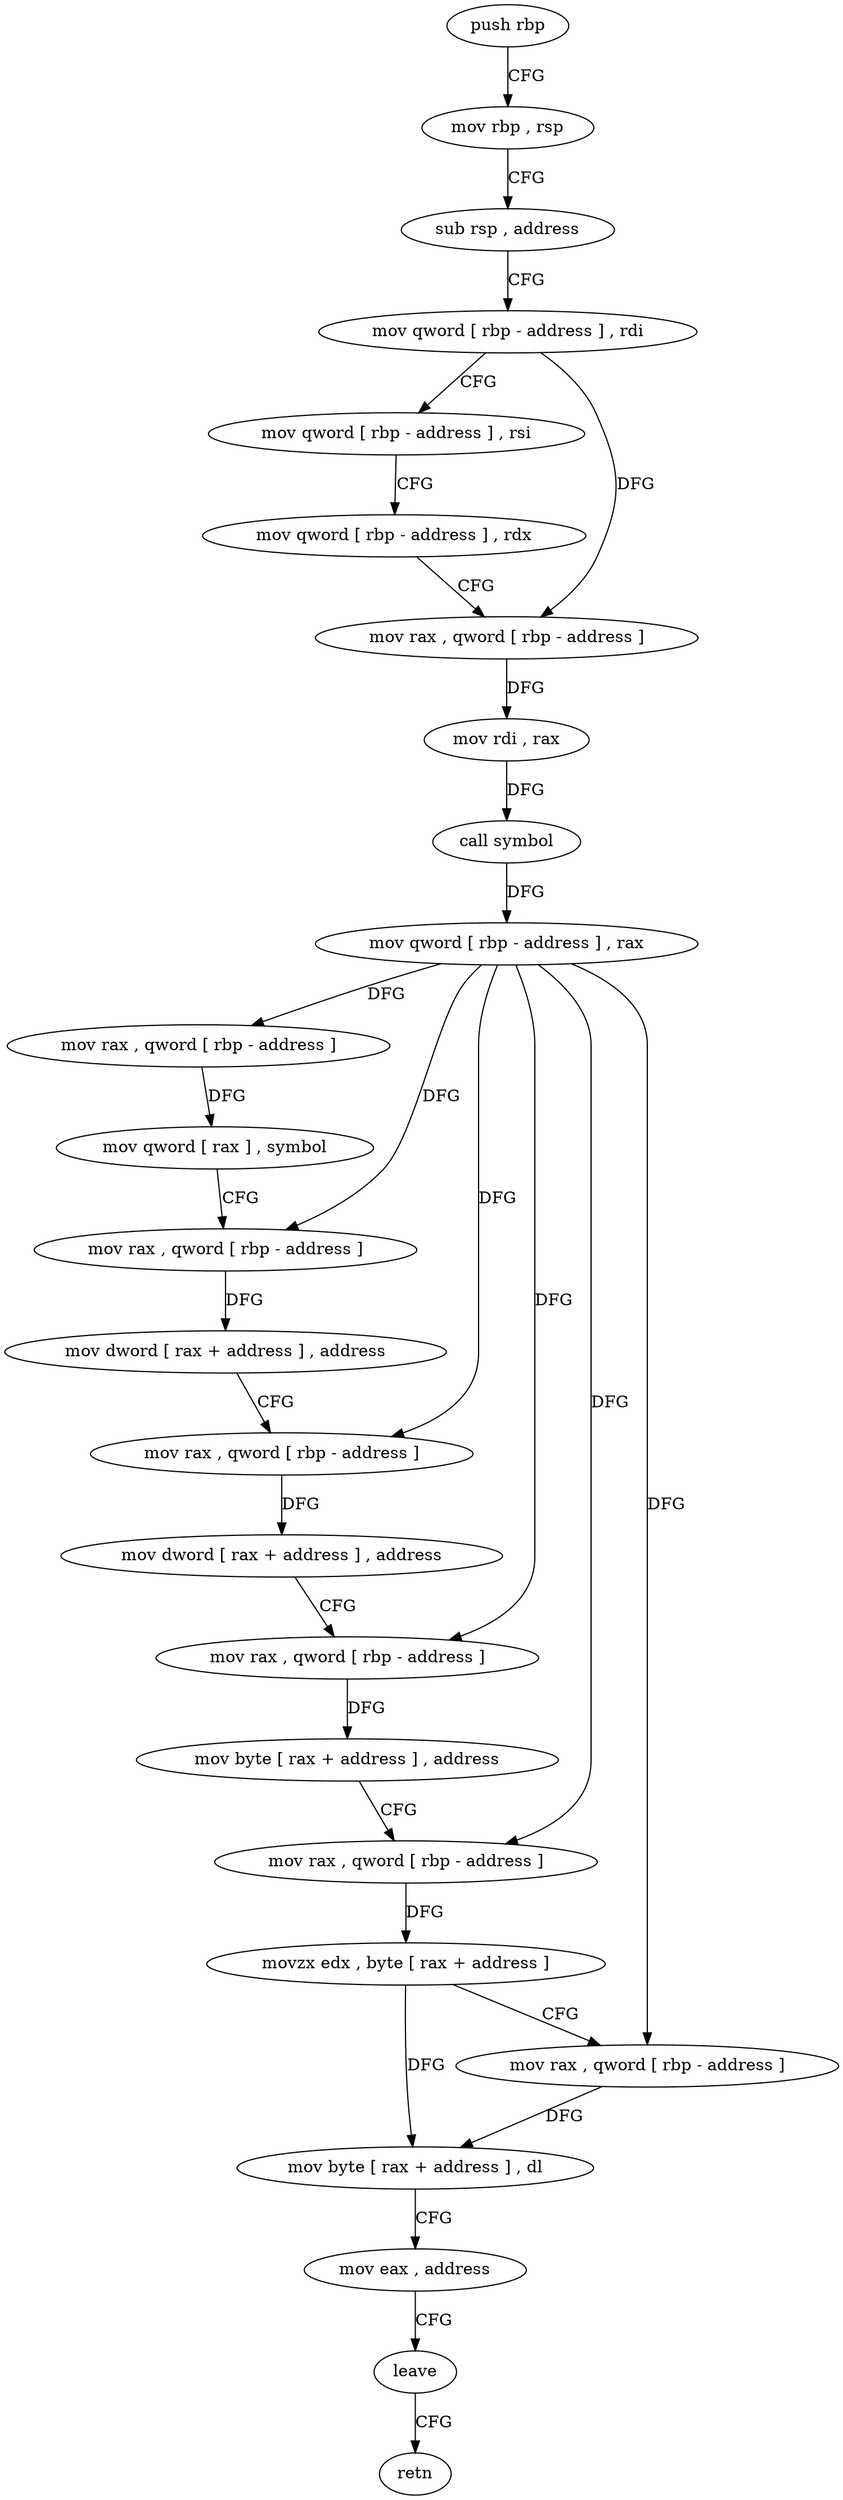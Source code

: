 digraph "func" {
"4257067" [label = "push rbp" ]
"4257068" [label = "mov rbp , rsp" ]
"4257071" [label = "sub rsp , address" ]
"4257075" [label = "mov qword [ rbp - address ] , rdi" ]
"4257079" [label = "mov qword [ rbp - address ] , rsi" ]
"4257083" [label = "mov qword [ rbp - address ] , rdx" ]
"4257087" [label = "mov rax , qword [ rbp - address ]" ]
"4257091" [label = "mov rdi , rax" ]
"4257094" [label = "call symbol" ]
"4257099" [label = "mov qword [ rbp - address ] , rax" ]
"4257103" [label = "mov rax , qword [ rbp - address ]" ]
"4257107" [label = "mov qword [ rax ] , symbol" ]
"4257114" [label = "mov rax , qword [ rbp - address ]" ]
"4257118" [label = "mov dword [ rax + address ] , address" ]
"4257125" [label = "mov rax , qword [ rbp - address ]" ]
"4257129" [label = "mov dword [ rax + address ] , address" ]
"4257136" [label = "mov rax , qword [ rbp - address ]" ]
"4257140" [label = "mov byte [ rax + address ] , address" ]
"4257144" [label = "mov rax , qword [ rbp - address ]" ]
"4257148" [label = "movzx edx , byte [ rax + address ]" ]
"4257152" [label = "mov rax , qword [ rbp - address ]" ]
"4257156" [label = "mov byte [ rax + address ] , dl" ]
"4257159" [label = "mov eax , address" ]
"4257164" [label = "leave" ]
"4257165" [label = "retn" ]
"4257067" -> "4257068" [ label = "CFG" ]
"4257068" -> "4257071" [ label = "CFG" ]
"4257071" -> "4257075" [ label = "CFG" ]
"4257075" -> "4257079" [ label = "CFG" ]
"4257075" -> "4257087" [ label = "DFG" ]
"4257079" -> "4257083" [ label = "CFG" ]
"4257083" -> "4257087" [ label = "CFG" ]
"4257087" -> "4257091" [ label = "DFG" ]
"4257091" -> "4257094" [ label = "DFG" ]
"4257094" -> "4257099" [ label = "DFG" ]
"4257099" -> "4257103" [ label = "DFG" ]
"4257099" -> "4257114" [ label = "DFG" ]
"4257099" -> "4257125" [ label = "DFG" ]
"4257099" -> "4257136" [ label = "DFG" ]
"4257099" -> "4257144" [ label = "DFG" ]
"4257099" -> "4257152" [ label = "DFG" ]
"4257103" -> "4257107" [ label = "DFG" ]
"4257107" -> "4257114" [ label = "CFG" ]
"4257114" -> "4257118" [ label = "DFG" ]
"4257118" -> "4257125" [ label = "CFG" ]
"4257125" -> "4257129" [ label = "DFG" ]
"4257129" -> "4257136" [ label = "CFG" ]
"4257136" -> "4257140" [ label = "DFG" ]
"4257140" -> "4257144" [ label = "CFG" ]
"4257144" -> "4257148" [ label = "DFG" ]
"4257148" -> "4257152" [ label = "CFG" ]
"4257148" -> "4257156" [ label = "DFG" ]
"4257152" -> "4257156" [ label = "DFG" ]
"4257156" -> "4257159" [ label = "CFG" ]
"4257159" -> "4257164" [ label = "CFG" ]
"4257164" -> "4257165" [ label = "CFG" ]
}
